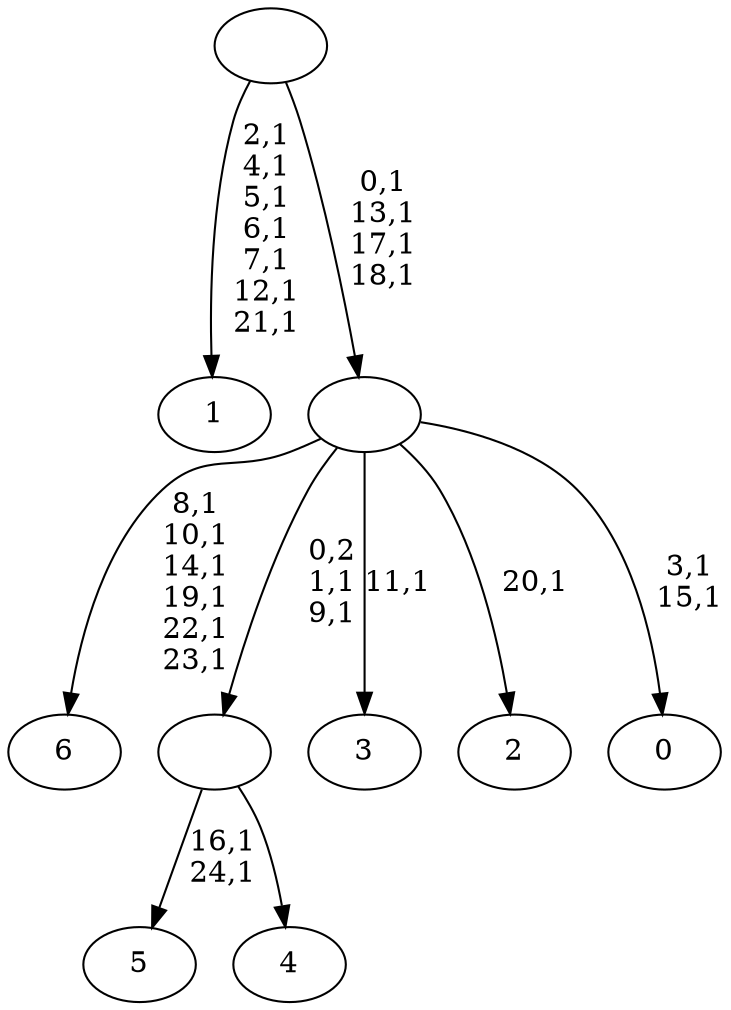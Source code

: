 digraph T {
	32 [label="6"]
	25 [label="5"]
	22 [label="4"]
	21 [label=""]
	19 [label="3"]
	17 [label="2"]
	15 [label="1"]
	7 [label="0"]
	4 [label=""]
	0 [label=""]
	21 -> 25 [label="16,1\n24,1"]
	21 -> 22 [label=""]
	4 -> 7 [label="3,1\n15,1"]
	4 -> 17 [label="20,1"]
	4 -> 19 [label="11,1"]
	4 -> 21 [label="0,2\n1,1\n9,1"]
	4 -> 32 [label="8,1\n10,1\n14,1\n19,1\n22,1\n23,1"]
	0 -> 4 [label="0,1\n13,1\n17,1\n18,1"]
	0 -> 15 [label="2,1\n4,1\n5,1\n6,1\n7,1\n12,1\n21,1"]
}
